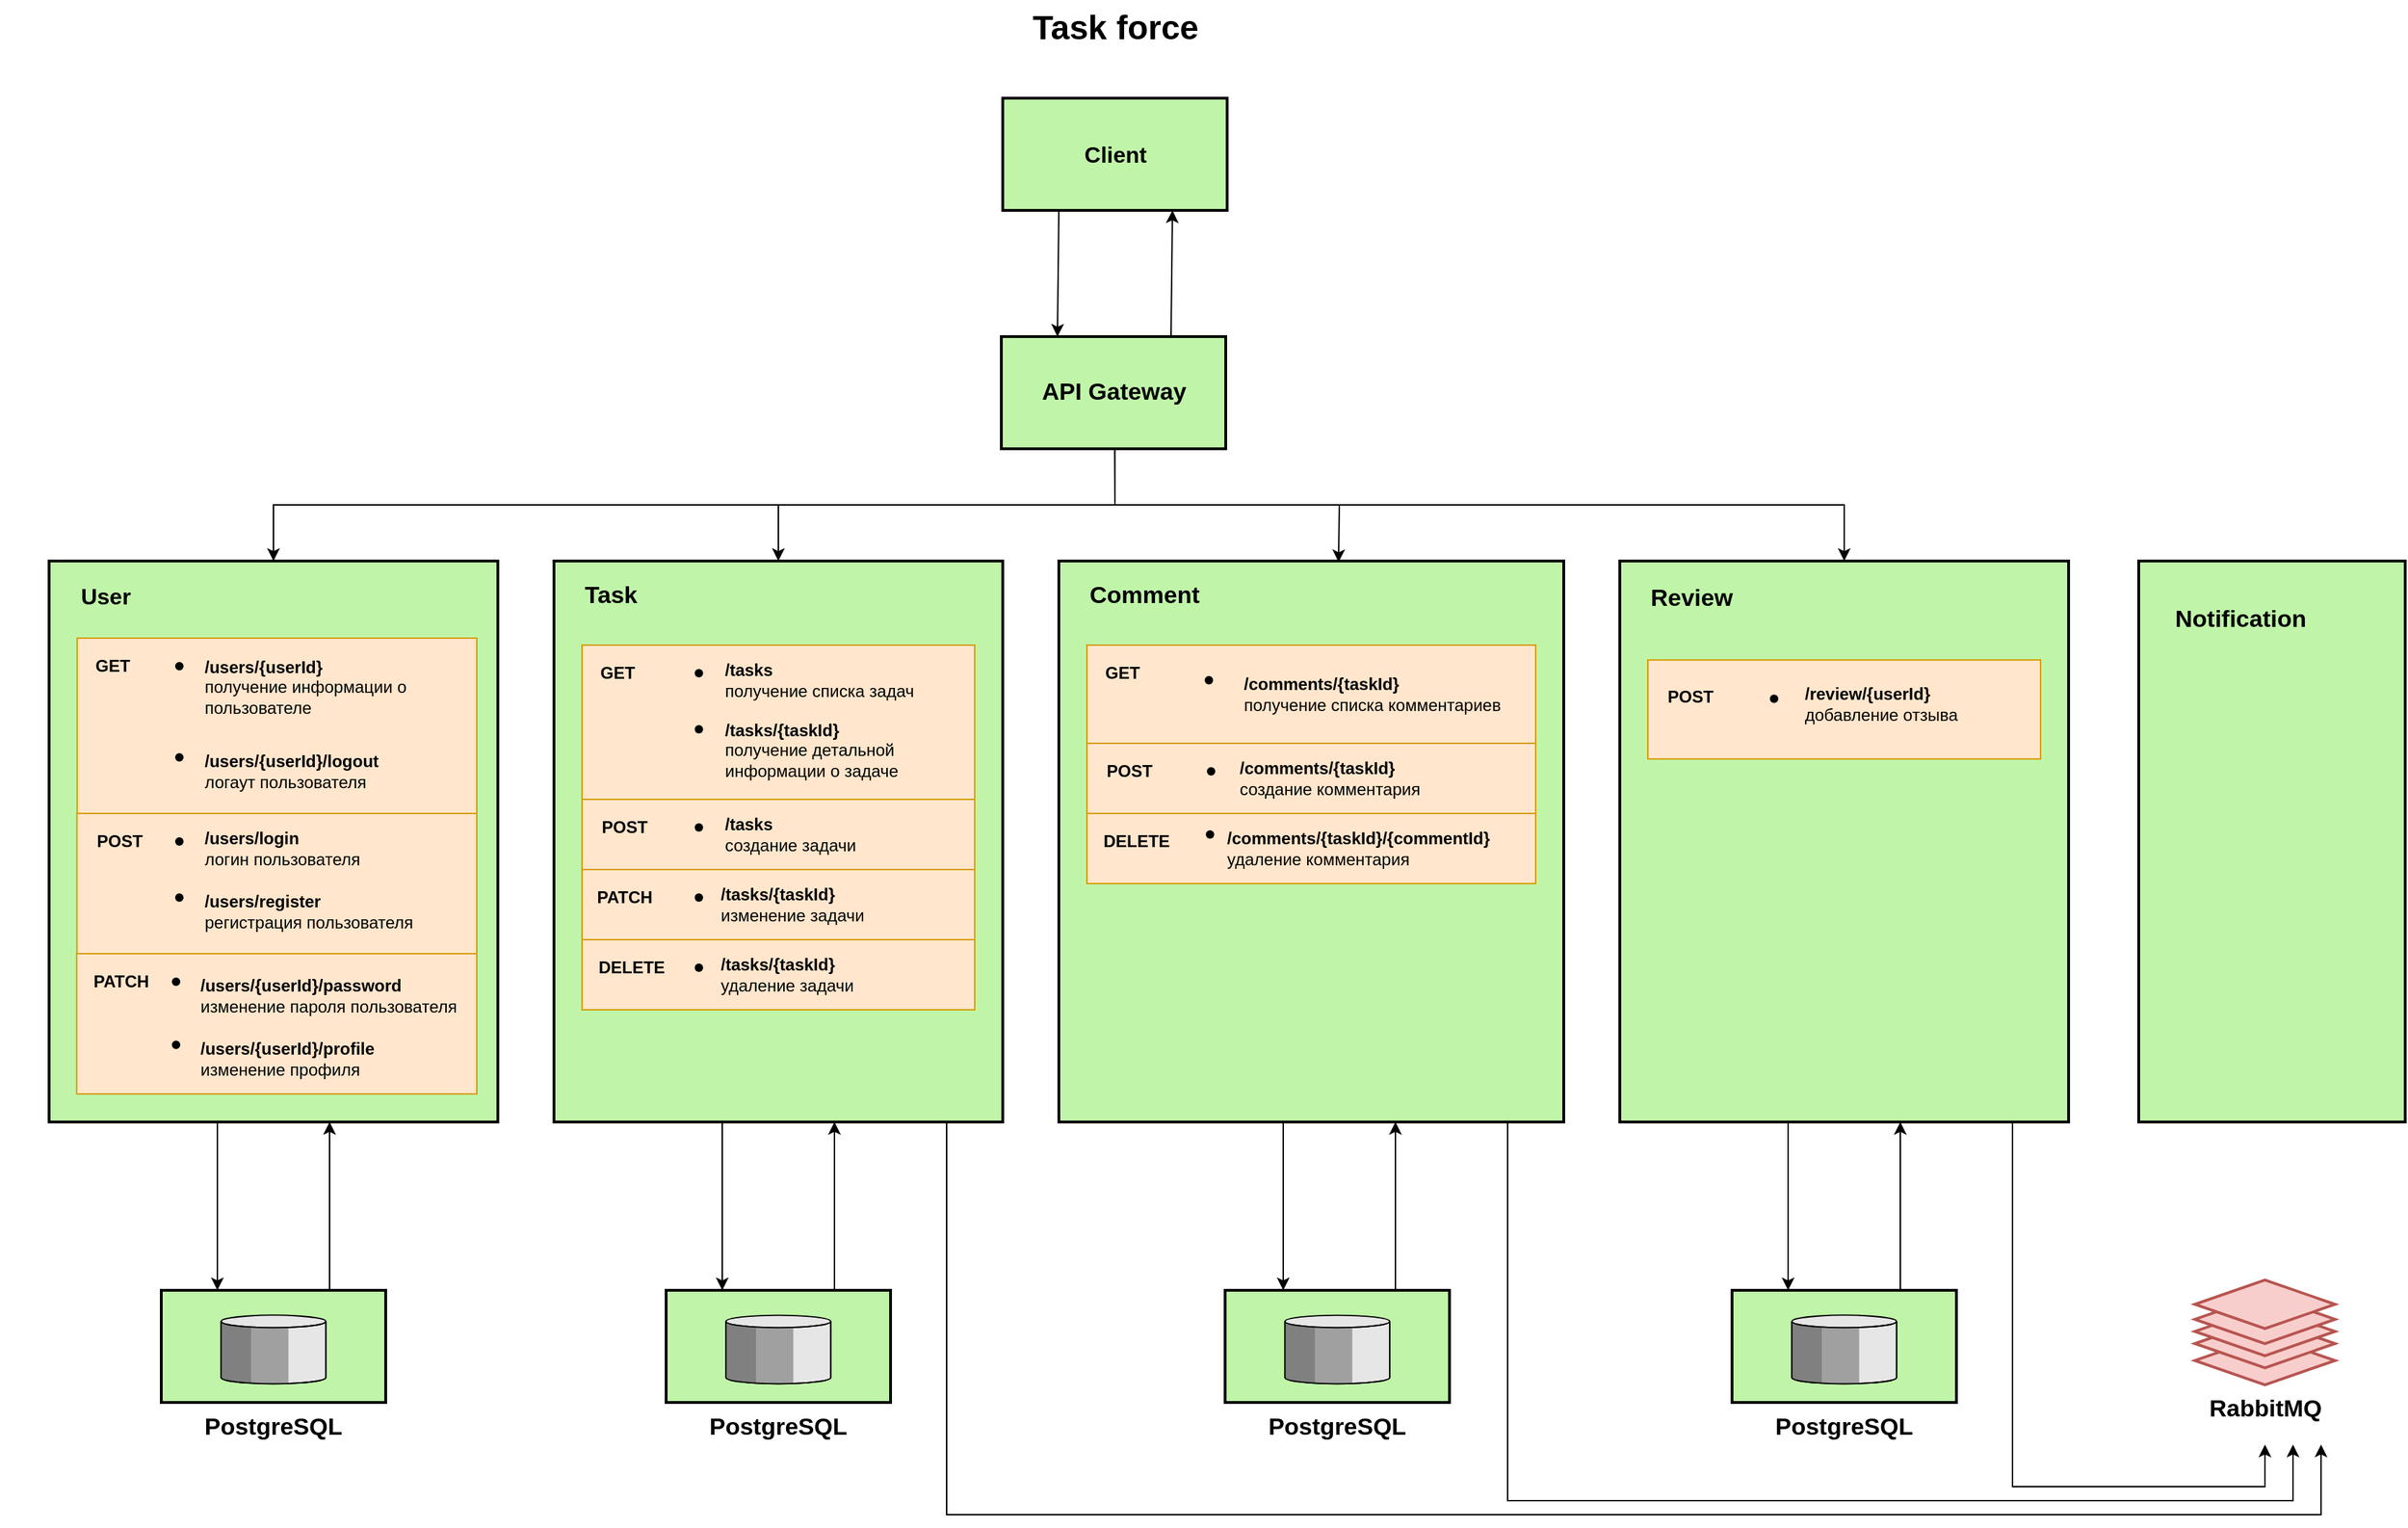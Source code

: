 <mxfile version="21.0.6" type="device"><diagram name="Page-1" id="74b105a0-9070-1c63-61bc-23e55f88626e"><mxGraphModel dx="2440" dy="1322" grid="1" gridSize="10" guides="1" tooltips="1" connect="1" arrows="1" fold="1" page="1" pageScale="1.5" pageWidth="1169" pageHeight="826" background="none" math="0" shadow="0"><root><mxCell id="0" style=";html=1;"/><mxCell id="1" style=";html=1;" parent="0"/><mxCell id="10b056a9c633e61c-15" value="PostgreSQL" style="strokeWidth=2;dashed=0;align=center;fontSize=17;verticalLabelPosition=bottom;verticalAlign=top;shape=mxgraph.eip.message_store;fillColor=#c0f5a9;fontStyle=1" parent="1" vertex="1"><mxGeometry x="120" y="960" width="160" height="80" as="geometry"/></mxCell><mxCell id="10b056a9c633e61c-30" value="Task force" style="text;strokeColor=none;fillColor=none;html=1;fontSize=24;fontStyle=1;verticalAlign=middle;align=center;" parent="1" vertex="1"><mxGeometry x="5" y="40" width="1590" height="40" as="geometry"/></mxCell><mxCell id="mkWLtosg0KvpGkdHC7VF-68" value="PostgreSQL" style="strokeWidth=2;dashed=0;align=center;fontSize=17;verticalLabelPosition=bottom;verticalAlign=top;shape=mxgraph.eip.message_store;fillColor=#c0f5a9;fontStyle=1" parent="1" vertex="1"><mxGeometry x="480" y="960" width="160" height="80" as="geometry"/></mxCell><mxCell id="NgM1DkIRtxGgJuV6kC7f-7" value="" style="group" parent="1" vertex="1" connectable="0"><mxGeometry x="720" y="110" width="160" height="80" as="geometry"/></mxCell><mxCell id="qQsVey0D8Tyg-_Dp7Qvx-10" value="" style="strokeWidth=2;dashed=0;align=center;fontSize=12;shape=rect;verticalLabelPosition=bottom;verticalAlign=top;fillColor=#c0f5a9" parent="NgM1DkIRtxGgJuV6kC7f-7" vertex="1"><mxGeometry width="160" height="80" as="geometry"/></mxCell><mxCell id="qQsVey0D8Tyg-_Dp7Qvx-11" value="&lt;b&gt;&lt;font style=&quot;font-size: 16px;&quot;&gt;Client&lt;/font&gt;&lt;/b&gt;" style="text;html=1;align=center;verticalAlign=middle;resizable=0;points=[];autosize=1;strokeColor=none;fillColor=none;strokeWidth=1;fontSize=14;" parent="NgM1DkIRtxGgJuV6kC7f-7" vertex="1"><mxGeometry x="45" y="25" width="70" height="30" as="geometry"/></mxCell><mxCell id="NgM1DkIRtxGgJuV6kC7f-8" value="" style="group" parent="1" vertex="1" connectable="0"><mxGeometry x="719" y="280" width="160" height="80" as="geometry"/></mxCell><mxCell id="10b056a9c633e61c-4" value="" style="strokeWidth=2;dashed=0;align=center;fontSize=12;shape=rect;verticalLabelPosition=bottom;verticalAlign=top;fillColor=#c0f5a9" parent="NgM1DkIRtxGgJuV6kC7f-8" vertex="1"><mxGeometry width="160" height="80" as="geometry"/></mxCell><mxCell id="qQsVey0D8Tyg-_Dp7Qvx-8" value="&lt;font style=&quot;font-size: 17px;&quot;&gt;&lt;b&gt;API Gateway&lt;/b&gt;&lt;/font&gt;" style="text;html=1;align=center;verticalAlign=middle;resizable=0;points=[];autosize=1;strokeColor=none;fillColor=none;strokeWidth=1;fontSize=14;" parent="NgM1DkIRtxGgJuV6kC7f-8" vertex="1"><mxGeometry x="15" y="25" width="130" height="30" as="geometry"/></mxCell><mxCell id="NgM1DkIRtxGgJuV6kC7f-79" value="" style="group" parent="1" vertex="1" connectable="0"><mxGeometry x="40" y="440" width="320" height="400" as="geometry"/></mxCell><mxCell id="qQsVey0D8Tyg-_Dp7Qvx-13" value="" style="strokeWidth=2;dashed=0;align=center;fontSize=12;shape=rect;verticalLabelPosition=bottom;verticalAlign=top;fillColor=#c0f5a9" parent="NgM1DkIRtxGgJuV6kC7f-79" vertex="1"><mxGeometry width="320" height="400" as="geometry"/></mxCell><mxCell id="NgM1DkIRtxGgJuV6kC7f-9" value="User" style="text;html=1;align=center;verticalAlign=middle;resizable=0;points=[];autosize=1;strokeColor=none;fillColor=none;fontSize=16;fontStyle=1" parent="NgM1DkIRtxGgJuV6kC7f-79" vertex="1"><mxGeometry x="10.002" y="10" width="60" height="30" as="geometry"/></mxCell><mxCell id="NgM1DkIRtxGgJuV6kC7f-89" value="" style="group" parent="NgM1DkIRtxGgJuV6kC7f-79" vertex="1" connectable="0"><mxGeometry x="19.999" y="55" width="285.001" height="125" as="geometry"/></mxCell><mxCell id="mkWLtosg0KvpGkdHC7VF-5" value="" style="rounded=0;whiteSpace=wrap;html=1;fillColor=#ffe6cc;strokeColor=#d79b00;" parent="NgM1DkIRtxGgJuV6kC7f-89" vertex="1"><mxGeometry x="0.001" width="285" height="125" as="geometry"/></mxCell><mxCell id="mkWLtosg0KvpGkdHC7VF-74" value="&lt;b&gt;/users/{userId}&lt;br&gt;&lt;/b&gt;получение информации о&lt;br&gt;пользователе" style="text;html=1;align=left;verticalAlign=middle;resizable=0;points=[];autosize=1;strokeColor=none;fillColor=none;" parent="NgM1DkIRtxGgJuV6kC7f-89" vertex="1"><mxGeometry x="89.061" y="5" width="170" height="60" as="geometry"/></mxCell><mxCell id="mkWLtosg0KvpGkdHC7VF-75" value="&lt;b&gt;/users/{userId}/logout&lt;/b&gt;&lt;br&gt;логаут пользователя" style="text;html=1;align=left;verticalAlign=middle;resizable=0;points=[];autosize=1;strokeColor=none;fillColor=none;" parent="NgM1DkIRtxGgJuV6kC7f-89" vertex="1"><mxGeometry x="89.061" y="75" width="150" height="40" as="geometry"/></mxCell><mxCell id="mkWLtosg0KvpGkdHC7VF-76" value="" style="shape=waypoint;sketch=0;fillStyle=solid;size=6;pointerEvents=1;points=[];fillColor=none;resizable=0;rotatable=0;perimeter=centerPerimeter;snapToPoint=1;" parent="NgM1DkIRtxGgJuV6kC7f-89" vertex="1"><mxGeometry x="62.879" y="75" width="20" height="20" as="geometry"/></mxCell><mxCell id="mkWLtosg0KvpGkdHC7VF-77" value="" style="shape=waypoint;sketch=0;fillStyle=solid;size=6;pointerEvents=1;points=[];fillColor=none;resizable=0;rotatable=0;perimeter=centerPerimeter;snapToPoint=1;" parent="NgM1DkIRtxGgJuV6kC7f-89" vertex="1"><mxGeometry x="62.879" y="10" width="20" height="20" as="geometry"/></mxCell><mxCell id="mkWLtosg0KvpGkdHC7VF-78" value="&lt;b&gt;GET&lt;/b&gt;" style="text;html=1;align=center;verticalAlign=middle;resizable=0;points=[];autosize=1;strokeColor=none;fillColor=none;" parent="NgM1DkIRtxGgJuV6kC7f-89" vertex="1"><mxGeometry y="5" width="50" height="30" as="geometry"/></mxCell><mxCell id="NgM1DkIRtxGgJuV6kC7f-91" value="" style="group" parent="NgM1DkIRtxGgJuV6kC7f-79" vertex="1" connectable="0"><mxGeometry x="19.68" y="280" width="285.32" height="100" as="geometry"/></mxCell><mxCell id="mkWLtosg0KvpGkdHC7VF-30" value="" style="rounded=0;whiteSpace=wrap;html=1;fillColor=#ffe6cc;strokeColor=#d79b00;movable=1;resizable=1;rotatable=1;deletable=1;editable=1;locked=0;connectable=1;" parent="NgM1DkIRtxGgJuV6kC7f-91" vertex="1"><mxGeometry width="285.32" height="100" as="geometry"/></mxCell><mxCell id="mkWLtosg0KvpGkdHC7VF-48" value="&lt;b&gt;/users/{userId}/password&lt;/b&gt;&lt;br&gt;изменение пароля пользователя" style="text;html=1;align=left;verticalAlign=middle;resizable=1;points=[];autosize=1;strokeColor=none;fillColor=none;movable=1;rotatable=1;deletable=1;editable=1;locked=0;connectable=1;" parent="NgM1DkIRtxGgJuV6kC7f-91" vertex="1"><mxGeometry x="86.137" y="10" width="189.183" height="40" as="geometry"/></mxCell><mxCell id="mkWLtosg0KvpGkdHC7VF-52" value="" style="shape=waypoint;sketch=0;fillStyle=solid;size=6;pointerEvents=1;points=[];fillColor=none;resizable=0;rotatable=0;perimeter=centerPerimeter;snapToPoint=1;" parent="NgM1DkIRtxGgJuV6kC7f-91" vertex="1"><mxGeometry x="60.858" y="10" width="20" height="20" as="geometry"/></mxCell><mxCell id="mkWLtosg0KvpGkdHC7VF-53" value="&lt;b&gt;PATCH&lt;/b&gt;" style="text;html=1;align=center;verticalAlign=middle;resizable=0;points=[];autosize=1;strokeColor=none;fillColor=none;" parent="NgM1DkIRtxGgJuV6kC7f-91" vertex="1"><mxGeometry x="0.86" y="5" width="60" height="30" as="geometry"/></mxCell><mxCell id="mkWLtosg0KvpGkdHC7VF-56" value="&lt;b&gt;/users/{userId}/profile&lt;/b&gt;&lt;br&gt;изменение профиля" style="text;html=1;align=left;verticalAlign=middle;resizable=1;points=[];autosize=1;strokeColor=none;fillColor=none;movable=1;rotatable=1;deletable=1;editable=1;locked=0;connectable=1;" parent="NgM1DkIRtxGgJuV6kC7f-91" vertex="1"><mxGeometry x="86.137" y="55" width="144.827" height="40" as="geometry"/></mxCell><mxCell id="mkWLtosg0KvpGkdHC7VF-57" value="" style="shape=waypoint;sketch=0;fillStyle=solid;size=6;pointerEvents=1;points=[];fillColor=none;resizable=0;rotatable=0;perimeter=centerPerimeter;snapToPoint=1;" parent="NgM1DkIRtxGgJuV6kC7f-91" vertex="1"><mxGeometry x="60.858" y="55" width="20" height="20" as="geometry"/></mxCell><mxCell id="NgM1DkIRtxGgJuV6kC7f-90" value="" style="group" parent="NgM1DkIRtxGgJuV6kC7f-79" vertex="1" connectable="0"><mxGeometry x="19.849" y="180" width="285.15" height="100" as="geometry"/></mxCell><mxCell id="NgM1DkIRtxGgJuV6kC7f-58" value="" style="rounded=0;whiteSpace=wrap;html=1;fillColor=#ffe6cc;strokeColor=#d79b00;movable=1;resizable=1;rotatable=1;deletable=1;editable=1;locked=0;connectable=1;" parent="NgM1DkIRtxGgJuV6kC7f-90" vertex="1"><mxGeometry width="285.15" height="100" as="geometry"/></mxCell><mxCell id="NgM1DkIRtxGgJuV6kC7f-59" value="&lt;b&gt;/users/login&lt;/b&gt;&lt;br&gt;логин пользователя" style="text;html=1;align=left;verticalAlign=middle;resizable=1;points=[];autosize=1;strokeColor=none;fillColor=none;movable=1;rotatable=1;deletable=1;editable=1;locked=0;connectable=1;" parent="NgM1DkIRtxGgJuV6kC7f-90" vertex="1"><mxGeometry x="89.211" y="5" width="130" height="40" as="geometry"/></mxCell><mxCell id="NgM1DkIRtxGgJuV6kC7f-60" value="" style="shape=waypoint;sketch=0;fillStyle=solid;size=6;pointerEvents=1;points=[];fillColor=none;resizable=0;rotatable=0;perimeter=centerPerimeter;snapToPoint=1;" parent="NgM1DkIRtxGgJuV6kC7f-90" vertex="1"><mxGeometry x="63.029" y="10" width="20" height="20" as="geometry"/></mxCell><mxCell id="NgM1DkIRtxGgJuV6kC7f-61" value="&lt;b&gt;POST&lt;/b&gt;" style="text;html=1;align=center;verticalAlign=middle;resizable=0;points=[];autosize=1;strokeColor=none;fillColor=none;" parent="NgM1DkIRtxGgJuV6kC7f-90" vertex="1"><mxGeometry y="5" width="60" height="30" as="geometry"/></mxCell><mxCell id="NgM1DkIRtxGgJuV6kC7f-62" value="&lt;b&gt;/users/register&lt;/b&gt;&lt;br&gt;регистрация пользователя" style="text;html=1;align=left;verticalAlign=middle;resizable=1;points=[];autosize=1;strokeColor=none;fillColor=none;movable=1;rotatable=1;deletable=1;editable=1;locked=0;connectable=1;" parent="NgM1DkIRtxGgJuV6kC7f-90" vertex="1"><mxGeometry x="89.211" y="50" width="170" height="40" as="geometry"/></mxCell><mxCell id="NgM1DkIRtxGgJuV6kC7f-63" value="" style="shape=waypoint;sketch=0;fillStyle=solid;size=6;pointerEvents=1;points=[];fillColor=none;resizable=0;rotatable=0;perimeter=centerPerimeter;snapToPoint=1;" parent="NgM1DkIRtxGgJuV6kC7f-90" vertex="1"><mxGeometry x="63.029" y="50" width="20" height="20" as="geometry"/></mxCell><mxCell id="NgM1DkIRtxGgJuV6kC7f-161" value="PostgreSQL" style="strokeWidth=2;dashed=0;align=center;fontSize=17;verticalLabelPosition=bottom;verticalAlign=top;shape=mxgraph.eip.message_store;fillColor=#c0f5a9;fontStyle=1" parent="1" vertex="1"><mxGeometry x="878.57" y="960" width="160" height="80" as="geometry"/></mxCell><mxCell id="NgM1DkIRtxGgJuV6kC7f-162" value="PostgreSQL" style="strokeWidth=2;dashed=0;align=center;fontSize=17;verticalLabelPosition=bottom;verticalAlign=top;shape=mxgraph.eip.message_store;fillColor=#c0f5a9;fontStyle=1" parent="1" vertex="1"><mxGeometry x="1240" y="960" width="160" height="80" as="geometry"/></mxCell><mxCell id="NgM1DkIRtxGgJuV6kC7f-163" value="" style="group" parent="1" vertex="1" connectable="0"><mxGeometry x="1530" y="440" width="190" height="400" as="geometry"/></mxCell><mxCell id="mkWLtosg0KvpGkdHC7VF-131" value="" style="strokeWidth=2;dashed=0;align=center;fontSize=12;shape=rect;verticalLabelPosition=bottom;verticalAlign=top;fillColor=#c0f5a9" parent="NgM1DkIRtxGgJuV6kC7f-163" vertex="1"><mxGeometry width="190" height="400" as="geometry"/></mxCell><mxCell id="mkWLtosg0KvpGkdHC7VF-132" value="&lt;b&gt;Notification&lt;/b&gt;" style="text;html=1;align=left;verticalAlign=middle;resizable=0;points=[];autosize=1;strokeColor=none;fillColor=none;strokeWidth=1;fontSize=17;" parent="NgM1DkIRtxGgJuV6kC7f-163" vertex="1"><mxGeometry x="23.753" y="26.667" width="120" height="30" as="geometry"/></mxCell><mxCell id="NgM1DkIRtxGgJuV6kC7f-194" value="" style="group" parent="NgM1DkIRtxGgJuV6kC7f-163" vertex="1" connectable="0"><mxGeometry x="40" y="530" width="100" height="90" as="geometry"/></mxCell><mxCell id="NgM1DkIRtxGgJuV6kC7f-178" value="" style="group;rotation=-180;fontSize=12;" parent="NgM1DkIRtxGgJuV6kC7f-194" vertex="1" connectable="0"><mxGeometry width="100" height="64.02" as="geometry"/></mxCell><mxCell id="NgM1DkIRtxGgJuV6kC7f-172" value="" style="strokeWidth=2;html=1;shape=mxgraph.flowchart.decision;whiteSpace=wrap;rotation=-180;fillColor=#f8cecc;strokeColor=#b85450;" parent="NgM1DkIRtxGgJuV6kC7f-178" vertex="1"><mxGeometry y="22.816" width="100" height="34.596" as="geometry"/></mxCell><mxCell id="NgM1DkIRtxGgJuV6kC7f-175" value="" style="strokeWidth=2;html=1;shape=mxgraph.flowchart.decision;whiteSpace=wrap;rotation=-180;fillColor=#f8cecc;strokeColor=#b85450;" parent="NgM1DkIRtxGgJuV6kC7f-178" vertex="1"><mxGeometry y="10.708" width="100" height="34.596" as="geometry"/></mxCell><mxCell id="NgM1DkIRtxGgJuV6kC7f-176" value="" style="strokeWidth=2;html=1;shape=mxgraph.flowchart.decision;whiteSpace=wrap;rotation=-180;fillColor=#f8cecc;strokeColor=#b85450;" parent="NgM1DkIRtxGgJuV6kC7f-178" vertex="1"><mxGeometry y="2.059" width="100" height="34.596" as="geometry"/></mxCell><mxCell id="NgM1DkIRtxGgJuV6kC7f-177" value="" style="strokeWidth=2;html=1;shape=mxgraph.flowchart.decision;whiteSpace=wrap;rotation=-180;fillColor=#f8cecc;strokeColor=#b85450;" parent="NgM1DkIRtxGgJuV6kC7f-178" vertex="1"><mxGeometry y="-6.59" width="100" height="34.596" as="geometry"/></mxCell><mxCell id="NgM1DkIRtxGgJuV6kC7f-179" value="" style="strokeWidth=2;html=1;shape=mxgraph.flowchart.decision;whiteSpace=wrap;rotation=-180;fillColor=#f8cecc;strokeColor=#b85450;" parent="NgM1DkIRtxGgJuV6kC7f-178" vertex="1"><mxGeometry y="-17.298" width="100" height="34.596" as="geometry"/></mxCell><mxCell id="NgM1DkIRtxGgJuV6kC7f-180" value="RabbitMQ" style="text;html=1;align=center;verticalAlign=middle;resizable=0;points=[];autosize=1;strokeColor=none;fillColor=none;fontSize=17;fontStyle=1" parent="NgM1DkIRtxGgJuV6kC7f-194" vertex="1"><mxGeometry y="60" width="100" height="30" as="geometry"/></mxCell><mxCell id="NgM1DkIRtxGgJuV6kC7f-164" value="" style="group" parent="1" vertex="1" connectable="0"><mxGeometry x="400" y="440" width="320" height="400" as="geometry"/></mxCell><mxCell id="mkWLtosg0KvpGkdHC7VF-69" value="" style="strokeWidth=2;dashed=0;align=center;fontSize=12;shape=rect;verticalLabelPosition=bottom;verticalAlign=top;fillColor=#c0f5a9" parent="NgM1DkIRtxGgJuV6kC7f-164" vertex="1"><mxGeometry width="320" height="400" as="geometry"/></mxCell><mxCell id="mkWLtosg0KvpGkdHC7VF-70" value="&lt;b&gt;Task&lt;/b&gt;" style="text;html=1;align=left;verticalAlign=middle;resizable=0;points=[];autosize=1;strokeColor=none;fillColor=none;strokeWidth=1;fontSize=17;" parent="NgM1DkIRtxGgJuV6kC7f-164" vertex="1"><mxGeometry x="20.006" y="10" width="60" height="30" as="geometry"/></mxCell><mxCell id="mkWLtosg0KvpGkdHC7VF-79" value="" style="rounded=0;whiteSpace=wrap;html=1;fillColor=#ffe6cc;strokeColor=#d79b00;" parent="NgM1DkIRtxGgJuV6kC7f-164" vertex="1"><mxGeometry x="20" y="60" width="280" height="110" as="geometry"/></mxCell><mxCell id="mkWLtosg0KvpGkdHC7VF-80" value="&lt;b&gt;/tasks&lt;br&gt;&lt;/b&gt;получение списка задач" style="text;html=1;align=left;verticalAlign=middle;resizable=0;points=[];autosize=1;strokeColor=none;fillColor=none;" parent="NgM1DkIRtxGgJuV6kC7f-164" vertex="1"><mxGeometry x="119.998" y="65" width="160" height="40" as="geometry"/></mxCell><mxCell id="mkWLtosg0KvpGkdHC7VF-81" value="&lt;b&gt;/tasks/{taskId}&lt;/b&gt;&lt;br&gt;получение детальной&lt;br&gt;информации о задаче" style="text;html=1;align=left;verticalAlign=middle;resizable=0;points=[];autosize=1;strokeColor=none;fillColor=none;" parent="NgM1DkIRtxGgJuV6kC7f-164" vertex="1"><mxGeometry x="119.998" y="105" width="150" height="60" as="geometry"/></mxCell><mxCell id="mkWLtosg0KvpGkdHC7VF-82" value="" style="shape=waypoint;sketch=0;fillStyle=solid;size=6;pointerEvents=1;points=[];fillColor=none;resizable=0;rotatable=0;perimeter=centerPerimeter;snapToPoint=1;" parent="NgM1DkIRtxGgJuV6kC7f-164" vertex="1"><mxGeometry x="93.333" y="110" width="20" height="20" as="geometry"/></mxCell><mxCell id="mkWLtosg0KvpGkdHC7VF-83" value="" style="shape=waypoint;sketch=0;fillStyle=solid;size=6;pointerEvents=1;points=[];fillColor=none;resizable=0;rotatable=0;perimeter=centerPerimeter;snapToPoint=1;" parent="NgM1DkIRtxGgJuV6kC7f-164" vertex="1"><mxGeometry x="93.333" y="70" width="20" height="20" as="geometry"/></mxCell><mxCell id="mkWLtosg0KvpGkdHC7VF-84" value="&lt;b&gt;GET&lt;/b&gt;" style="text;html=1;align=center;verticalAlign=middle;resizable=0;points=[];autosize=1;strokeColor=none;fillColor=none;" parent="NgM1DkIRtxGgJuV6kC7f-164" vertex="1"><mxGeometry x="20.004" y="65" width="50" height="30" as="geometry"/></mxCell><mxCell id="NgM1DkIRtxGgJuV6kC7f-95" value="" style="group" parent="NgM1DkIRtxGgJuV6kC7f-164" vertex="1" connectable="0"><mxGeometry x="20" y="220" width="280" height="50" as="geometry"/></mxCell><mxCell id="NgM1DkIRtxGgJuV6kC7f-97" value="" style="group" parent="NgM1DkIRtxGgJuV6kC7f-95" vertex="1" connectable="0"><mxGeometry width="280" height="50" as="geometry"/></mxCell><mxCell id="mkWLtosg0KvpGkdHC7VF-91" value="" style="rounded=0;whiteSpace=wrap;html=1;fillColor=#ffe6cc;strokeColor=#d79b00;" parent="NgM1DkIRtxGgJuV6kC7f-97" vertex="1"><mxGeometry width="280" height="50" as="geometry"/></mxCell><mxCell id="NgM1DkIRtxGgJuV6kC7f-82" value="&lt;b&gt;/tasks/{taskId}&lt;/b&gt;&lt;br&gt;изменение задачи" style="text;html=1;align=left;verticalAlign=middle;resizable=0;points=[];autosize=1;strokeColor=none;fillColor=none;" parent="NgM1DkIRtxGgJuV6kC7f-97" vertex="1"><mxGeometry x="96.773" y="5" width="130" height="40" as="geometry"/></mxCell><mxCell id="NgM1DkIRtxGgJuV6kC7f-83" value="" style="shape=waypoint;sketch=0;fillStyle=solid;size=6;pointerEvents=1;points=[];fillColor=none;resizable=0;rotatable=0;perimeter=centerPerimeter;snapToPoint=1;" parent="NgM1DkIRtxGgJuV6kC7f-97" vertex="1"><mxGeometry x="73.333" y="10" width="20" height="20" as="geometry"/></mxCell><mxCell id="NgM1DkIRtxGgJuV6kC7f-84" value="&lt;b&gt;PATCH&lt;/b&gt;" style="text;html=1;align=center;verticalAlign=middle;resizable=0;points=[];autosize=1;strokeColor=none;fillColor=none;" parent="NgM1DkIRtxGgJuV6kC7f-97" vertex="1"><mxGeometry y="5" width="60" height="30" as="geometry"/></mxCell><mxCell id="NgM1DkIRtxGgJuV6kC7f-96" value="" style="group" parent="NgM1DkIRtxGgJuV6kC7f-164" vertex="1" connectable="0"><mxGeometry x="20.006" y="270" width="280.004" height="50" as="geometry"/></mxCell><mxCell id="mkWLtosg0KvpGkdHC7VF-103" value="" style="rounded=0;whiteSpace=wrap;html=1;fillColor=#ffe6cc;strokeColor=#d79b00;" parent="NgM1DkIRtxGgJuV6kC7f-96" vertex="1"><mxGeometry x="0.004" width="280" height="50" as="geometry"/></mxCell><mxCell id="mkWLtosg0KvpGkdHC7VF-104" value="&lt;b&gt;/tasks/{taskId}&lt;/b&gt;&lt;br&gt;удаление задачи" style="text;html=1;align=left;verticalAlign=middle;resizable=0;points=[];autosize=1;strokeColor=none;fillColor=none;" parent="NgM1DkIRtxGgJuV6kC7f-96" vertex="1"><mxGeometry x="96.778" y="5" width="120" height="40" as="geometry"/></mxCell><mxCell id="mkWLtosg0KvpGkdHC7VF-105" value="" style="shape=waypoint;sketch=0;fillStyle=solid;size=6;pointerEvents=1;points=[];fillColor=none;resizable=0;rotatable=0;perimeter=centerPerimeter;snapToPoint=1;" parent="NgM1DkIRtxGgJuV6kC7f-96" vertex="1"><mxGeometry x="73.338" y="10" width="20" height="20" as="geometry"/></mxCell><mxCell id="mkWLtosg0KvpGkdHC7VF-106" value="&lt;b&gt;DELETE&lt;/b&gt;" style="text;html=1;align=center;verticalAlign=middle;resizable=0;points=[];autosize=1;strokeColor=none;fillColor=none;" parent="NgM1DkIRtxGgJuV6kC7f-96" vertex="1"><mxGeometry y="5" width="70" height="30" as="geometry"/></mxCell><mxCell id="mkWLtosg0KvpGkdHC7VF-85" value="" style="rounded=0;whiteSpace=wrap;html=1;fillColor=#ffe6cc;strokeColor=#d79b00;" parent="NgM1DkIRtxGgJuV6kC7f-164" vertex="1"><mxGeometry x="20" y="170" width="280" height="50" as="geometry"/></mxCell><mxCell id="mkWLtosg0KvpGkdHC7VF-86" value="&lt;b&gt;/tasks&lt;br&gt;&lt;/b&gt;создание задачи" style="text;html=1;align=left;verticalAlign=middle;resizable=0;points=[];autosize=1;strokeColor=none;fillColor=none;" parent="NgM1DkIRtxGgJuV6kC7f-164" vertex="1"><mxGeometry x="119.998" y="175" width="120" height="40" as="geometry"/></mxCell><mxCell id="mkWLtosg0KvpGkdHC7VF-89" value="" style="shape=waypoint;sketch=0;fillStyle=solid;size=6;pointerEvents=1;points=[];fillColor=none;resizable=0;rotatable=0;perimeter=centerPerimeter;snapToPoint=1;" parent="NgM1DkIRtxGgJuV6kC7f-164" vertex="1"><mxGeometry x="93.333" y="180" width="20" height="20" as="geometry"/></mxCell><mxCell id="mkWLtosg0KvpGkdHC7VF-90" value="&lt;b&gt;POST&lt;/b&gt;" style="text;html=1;align=center;verticalAlign=middle;resizable=0;points=[];autosize=1;strokeColor=none;fillColor=none;" parent="NgM1DkIRtxGgJuV6kC7f-164" vertex="1"><mxGeometry x="20" y="175" width="60" height="30" as="geometry"/></mxCell><mxCell id="NgM1DkIRtxGgJuV6kC7f-168" value="" style="group" parent="1" vertex="1" connectable="0"><mxGeometry x="760" y="440" width="360" height="400" as="geometry"/></mxCell><mxCell id="NgM1DkIRtxGgJuV6kC7f-100" value="" style="strokeWidth=2;dashed=0;align=center;fontSize=12;shape=rect;verticalLabelPosition=bottom;verticalAlign=top;fillColor=#c0f5a9" parent="NgM1DkIRtxGgJuV6kC7f-168" vertex="1"><mxGeometry width="360" height="400" as="geometry"/></mxCell><mxCell id="NgM1DkIRtxGgJuV6kC7f-101" value="&lt;b&gt;Comment&lt;/b&gt;" style="text;html=1;align=left;verticalAlign=middle;resizable=0;points=[];autosize=1;strokeColor=none;fillColor=none;strokeWidth=1;fontSize=17;" parent="NgM1DkIRtxGgJuV6kC7f-168" vertex="1"><mxGeometry x="20.006" y="10" width="100" height="30" as="geometry"/></mxCell><mxCell id="NgM1DkIRtxGgJuV6kC7f-165" value="" style="group" parent="NgM1DkIRtxGgJuV6kC7f-168" vertex="1" connectable="0"><mxGeometry x="20" y="60" width="320" height="70" as="geometry"/></mxCell><mxCell id="NgM1DkIRtxGgJuV6kC7f-102" value="" style="rounded=0;whiteSpace=wrap;html=1;fillColor=#ffe6cc;strokeColor=#d79b00;" parent="NgM1DkIRtxGgJuV6kC7f-165" vertex="1"><mxGeometry width="320" height="70" as="geometry"/></mxCell><mxCell id="NgM1DkIRtxGgJuV6kC7f-103" value="&lt;b style=&quot;border-color: var(--border-color);&quot;&gt;/comments/{taskId}&lt;br style=&quot;border-color: var(--border-color);&quot;&gt;&lt;/b&gt;получение списка комментариев" style="text;html=1;align=left;verticalAlign=middle;resizable=0;points=[];autosize=1;strokeColor=none;fillColor=none;" parent="NgM1DkIRtxGgJuV6kC7f-165" vertex="1"><mxGeometry x="109.998" y="15" width="210" height="40" as="geometry"/></mxCell><mxCell id="NgM1DkIRtxGgJuV6kC7f-106" value="" style="shape=waypoint;sketch=0;fillStyle=solid;size=6;pointerEvents=1;points=[];fillColor=none;resizable=0;rotatable=0;perimeter=centerPerimeter;snapToPoint=1;" parent="NgM1DkIRtxGgJuV6kC7f-165" vertex="1"><mxGeometry x="77.003" y="15" width="20" height="20" as="geometry"/></mxCell><mxCell id="NgM1DkIRtxGgJuV6kC7f-107" value="&lt;b&gt;GET&lt;/b&gt;" style="text;html=1;align=center;verticalAlign=middle;resizable=0;points=[];autosize=1;strokeColor=none;fillColor=none;" parent="NgM1DkIRtxGgJuV6kC7f-165" vertex="1"><mxGeometry x="0.004" y="5" width="50" height="30" as="geometry"/></mxCell><mxCell id="NgM1DkIRtxGgJuV6kC7f-166" value="" style="group" parent="NgM1DkIRtxGgJuV6kC7f-168" vertex="1" connectable="0"><mxGeometry x="20" y="130" width="320" height="50" as="geometry"/></mxCell><mxCell id="NgM1DkIRtxGgJuV6kC7f-119" value="" style="rounded=0;whiteSpace=wrap;html=1;fillColor=#ffe6cc;strokeColor=#d79b00;" parent="NgM1DkIRtxGgJuV6kC7f-166" vertex="1"><mxGeometry width="320" height="50" as="geometry"/></mxCell><mxCell id="NgM1DkIRtxGgJuV6kC7f-120" value="&lt;b style=&quot;border-color: var(--border-color);&quot;&gt;/comments/{taskId}&lt;br style=&quot;border-color: var(--border-color);&quot;&gt;&lt;/b&gt;создание комментария" style="text;html=1;align=left;verticalAlign=middle;resizable=0;points=[];autosize=1;strokeColor=none;fillColor=none;" parent="NgM1DkIRtxGgJuV6kC7f-166" vertex="1"><mxGeometry x="107.14" y="5" width="150" height="40" as="geometry"/></mxCell><mxCell id="NgM1DkIRtxGgJuV6kC7f-121" value="" style="shape=waypoint;sketch=0;fillStyle=solid;size=6;pointerEvents=1;points=[];fillColor=none;resizable=0;rotatable=0;perimeter=centerPerimeter;snapToPoint=1;" parent="NgM1DkIRtxGgJuV6kC7f-166" vertex="1"><mxGeometry x="78.571" y="10" width="20" height="20" as="geometry"/></mxCell><mxCell id="NgM1DkIRtxGgJuV6kC7f-122" value="&lt;b&gt;POST&lt;/b&gt;" style="text;html=1;align=center;verticalAlign=middle;resizable=0;points=[];autosize=1;strokeColor=none;fillColor=none;" parent="NgM1DkIRtxGgJuV6kC7f-166" vertex="1"><mxGeometry y="5" width="60" height="30" as="geometry"/></mxCell><mxCell id="NgM1DkIRtxGgJuV6kC7f-167" value="" style="group" parent="NgM1DkIRtxGgJuV6kC7f-168" vertex="1" connectable="0"><mxGeometry x="20" y="180" width="320" height="50" as="geometry"/></mxCell><mxCell id="NgM1DkIRtxGgJuV6kC7f-115" value="" style="rounded=0;whiteSpace=wrap;html=1;fillColor=#ffe6cc;strokeColor=#d79b00;" parent="NgM1DkIRtxGgJuV6kC7f-167" vertex="1"><mxGeometry width="320" height="50" as="geometry"/></mxCell><mxCell id="NgM1DkIRtxGgJuV6kC7f-116" value="&lt;b style=&quot;border-color: var(--border-color);&quot;&gt;/comments/{taskId}/{commentId}&lt;br style=&quot;border-color: var(--border-color);&quot;&gt;&lt;/b&gt;удаление комментария" style="text;html=1;align=left;verticalAlign=middle;resizable=0;points=[];autosize=1;strokeColor=none;fillColor=none;" parent="NgM1DkIRtxGgJuV6kC7f-167" vertex="1"><mxGeometry x="97.794" y="5" width="210" height="40" as="geometry"/></mxCell><mxCell id="NgM1DkIRtxGgJuV6kC7f-117" value="" style="shape=waypoint;sketch=0;fillStyle=solid;size=6;pointerEvents=1;points=[];fillColor=none;resizable=0;rotatable=0;perimeter=centerPerimeter;snapToPoint=1;" parent="NgM1DkIRtxGgJuV6kC7f-167" vertex="1"><mxGeometry x="77.798" y="5" width="20" height="20" as="geometry"/></mxCell><mxCell id="NgM1DkIRtxGgJuV6kC7f-118" value="&lt;b&gt;DELETE&lt;/b&gt;" style="text;html=1;align=center;verticalAlign=middle;resizable=0;points=[];autosize=1;strokeColor=none;fillColor=none;" parent="NgM1DkIRtxGgJuV6kC7f-167" vertex="1"><mxGeometry y="5" width="70" height="30" as="geometry"/></mxCell><mxCell id="NgM1DkIRtxGgJuV6kC7f-160" value="" style="group" parent="1" vertex="1" connectable="0"><mxGeometry x="1160" y="440" width="320" height="400" as="geometry"/></mxCell><mxCell id="NgM1DkIRtxGgJuV6kC7f-169" value="" style="group" parent="NgM1DkIRtxGgJuV6kC7f-160" vertex="1" connectable="0"><mxGeometry width="320" height="400" as="geometry"/></mxCell><mxCell id="NgM1DkIRtxGgJuV6kC7f-133" value="" style="strokeWidth=2;dashed=0;align=center;fontSize=12;shape=rect;verticalLabelPosition=bottom;verticalAlign=top;fillColor=#c0f5a9" parent="NgM1DkIRtxGgJuV6kC7f-169" vertex="1"><mxGeometry width="320" height="400" as="geometry"/></mxCell><mxCell id="NgM1DkIRtxGgJuV6kC7f-134" value="&lt;b&gt;Review&lt;/b&gt;" style="text;html=1;align=left;verticalAlign=middle;resizable=0;points=[];autosize=1;strokeColor=none;fillColor=none;strokeWidth=1;fontSize=17;" parent="NgM1DkIRtxGgJuV6kC7f-169" vertex="1"><mxGeometry x="20.006" y="11.765" width="80" height="30" as="geometry"/></mxCell><mxCell id="NgM1DkIRtxGgJuV6kC7f-159" value="" style="group" parent="NgM1DkIRtxGgJuV6kC7f-169" vertex="1" connectable="0"><mxGeometry x="20" y="70.588" width="280" height="70.588" as="geometry"/></mxCell><mxCell id="NgM1DkIRtxGgJuV6kC7f-152" value="" style="rounded=0;whiteSpace=wrap;html=1;fillColor=#ffe6cc;strokeColor=#d79b00;" parent="NgM1DkIRtxGgJuV6kC7f-159" vertex="1"><mxGeometry width="280" height="70.588" as="geometry"/></mxCell><mxCell id="NgM1DkIRtxGgJuV6kC7f-153" value="&lt;b style=&quot;border-color: var(--border-color);&quot;&gt;/review/{userId}&lt;/b&gt;&lt;br style=&quot;border-color: var(--border-color);&quot;&gt;добавление отзыва" style="text;html=1;align=left;verticalAlign=middle;resizable=0;points=[];autosize=1;strokeColor=none;fillColor=none;" parent="NgM1DkIRtxGgJuV6kC7f-159" vertex="1"><mxGeometry x="109.998" y="11.765" width="130" height="40" as="geometry"/></mxCell><mxCell id="NgM1DkIRtxGgJuV6kC7f-154" value="" style="shape=waypoint;sketch=0;fillStyle=solid;size=6;pointerEvents=1;points=[];fillColor=none;resizable=0;rotatable=0;perimeter=centerPerimeter;snapToPoint=1;" parent="NgM1DkIRtxGgJuV6kC7f-159" vertex="1"><mxGeometry x="79.993" y="17.647" width="20" height="20" as="geometry"/></mxCell><mxCell id="NgM1DkIRtxGgJuV6kC7f-156" value="&lt;b&gt;POST&lt;/b&gt;" style="text;html=1;align=center;verticalAlign=middle;resizable=0;points=[];autosize=1;strokeColor=none;fillColor=none;" parent="NgM1DkIRtxGgJuV6kC7f-159" vertex="1"><mxGeometry x="0.01" y="11.765" width="60" height="30" as="geometry"/></mxCell><mxCell id="NgM1DkIRtxGgJuV6kC7f-185" value="" style="endArrow=classic;html=1;rounded=0;entryX=0.25;entryY=0;entryDx=0;entryDy=0;entryPerimeter=0;" parent="1" target="10b056a9c633e61c-15" edge="1"><mxGeometry width="50" height="50" relative="1" as="geometry"><mxPoint x="160" y="840" as="sourcePoint"/><mxPoint x="160" y="890" as="targetPoint"/></mxGeometry></mxCell><mxCell id="NgM1DkIRtxGgJuV6kC7f-186" value="" style="endArrow=classic;html=1;rounded=0;entryX=0.25;entryY=0;entryDx=0;entryDy=0;entryPerimeter=0;" parent="1" edge="1"><mxGeometry width="50" height="50" relative="1" as="geometry"><mxPoint x="240" y="960" as="sourcePoint"/><mxPoint x="240" y="840" as="targetPoint"/></mxGeometry></mxCell><mxCell id="NgM1DkIRtxGgJuV6kC7f-187" value="" style="endArrow=classic;html=1;rounded=0;entryX=0.25;entryY=0;entryDx=0;entryDy=0;entryPerimeter=0;" parent="1" edge="1"><mxGeometry width="50" height="50" relative="1" as="geometry"><mxPoint x="520" y="840" as="sourcePoint"/><mxPoint x="520" y="960" as="targetPoint"/></mxGeometry></mxCell><mxCell id="NgM1DkIRtxGgJuV6kC7f-188" value="" style="endArrow=classic;html=1;rounded=0;entryX=0.25;entryY=0;entryDx=0;entryDy=0;entryPerimeter=0;" parent="1" edge="1"><mxGeometry width="50" height="50" relative="1" as="geometry"><mxPoint x="600" y="960" as="sourcePoint"/><mxPoint x="600" y="840" as="targetPoint"/></mxGeometry></mxCell><mxCell id="NgM1DkIRtxGgJuV6kC7f-189" value="" style="endArrow=classic;html=1;rounded=0;entryX=0.25;entryY=0;entryDx=0;entryDy=0;entryPerimeter=0;" parent="1" edge="1"><mxGeometry width="50" height="50" relative="1" as="geometry"><mxPoint x="1280" y="840" as="sourcePoint"/><mxPoint x="1280" y="960" as="targetPoint"/></mxGeometry></mxCell><mxCell id="NgM1DkIRtxGgJuV6kC7f-190" value="" style="endArrow=classic;html=1;rounded=0;entryX=0.25;entryY=0;entryDx=0;entryDy=0;entryPerimeter=0;" parent="1" edge="1"><mxGeometry width="50" height="50" relative="1" as="geometry"><mxPoint x="920" y="840" as="sourcePoint"/><mxPoint x="920" y="960" as="targetPoint"/></mxGeometry></mxCell><mxCell id="NgM1DkIRtxGgJuV6kC7f-191" value="" style="endArrow=classic;html=1;rounded=0;entryX=0.25;entryY=0;entryDx=0;entryDy=0;entryPerimeter=0;" parent="1" edge="1"><mxGeometry width="50" height="50" relative="1" as="geometry"><mxPoint x="1360" y="960" as="sourcePoint"/><mxPoint x="1360" y="840" as="targetPoint"/></mxGeometry></mxCell><mxCell id="NgM1DkIRtxGgJuV6kC7f-192" value="" style="endArrow=classic;html=1;rounded=0;entryX=0.25;entryY=0;entryDx=0;entryDy=0;entryPerimeter=0;" parent="1" edge="1"><mxGeometry width="50" height="50" relative="1" as="geometry"><mxPoint x="1000" y="960" as="sourcePoint"/><mxPoint x="1000" y="840" as="targetPoint"/></mxGeometry></mxCell><mxCell id="NgM1DkIRtxGgJuV6kC7f-193" value="" style="endArrow=classic;html=1;rounded=0;" parent="1" edge="1"><mxGeometry width="50" height="50" relative="1" as="geometry"><mxPoint x="680" y="840" as="sourcePoint"/><mxPoint x="1660" y="1070" as="targetPoint"/><Array as="points"><mxPoint x="680" y="1120"/><mxPoint x="1660" y="1120"/></Array></mxGeometry></mxCell><mxCell id="NgM1DkIRtxGgJuV6kC7f-196" value="" style="endArrow=classic;html=1;rounded=0;" parent="1" edge="1"><mxGeometry width="50" height="50" relative="1" as="geometry"><mxPoint x="1080" y="840" as="sourcePoint"/><mxPoint x="1640" y="1070" as="targetPoint"/><Array as="points"><mxPoint x="1080" y="1110"/><mxPoint x="1360" y="1110"/><mxPoint x="1640" y="1110"/></Array></mxGeometry></mxCell><mxCell id="NgM1DkIRtxGgJuV6kC7f-197" value="" style="endArrow=classic;html=1;rounded=0;" parent="1" edge="1"><mxGeometry width="50" height="50" relative="1" as="geometry"><mxPoint x="1440" y="840" as="sourcePoint"/><mxPoint x="1620" y="1070" as="targetPoint"/><Array as="points"><mxPoint x="1440" y="1100"/><mxPoint x="1620" y="1100"/></Array></mxGeometry></mxCell><mxCell id="NgM1DkIRtxGgJuV6kC7f-198" value="" style="endArrow=classic;html=1;rounded=0;entryX=0.25;entryY=0;entryDx=0;entryDy=0;" parent="1" target="10b056a9c633e61c-4" edge="1"><mxGeometry width="50" height="50" relative="1" as="geometry"><mxPoint x="760" y="190" as="sourcePoint"/><mxPoint x="760" y="310" as="targetPoint"/></mxGeometry></mxCell><mxCell id="NgM1DkIRtxGgJuV6kC7f-199" value="" style="endArrow=classic;html=1;rounded=0;entryX=0.25;entryY=0;entryDx=0;entryDy=0;" parent="1" edge="1"><mxGeometry width="50" height="50" relative="1" as="geometry"><mxPoint x="840" y="280" as="sourcePoint"/><mxPoint x="841" y="190" as="targetPoint"/></mxGeometry></mxCell><mxCell id="NgM1DkIRtxGgJuV6kC7f-200" value="" style="endArrow=classic;html=1;rounded=0;entryX=0.5;entryY=0;entryDx=0;entryDy=0;exitX=0.505;exitY=1.014;exitDx=0;exitDy=0;exitPerimeter=0;" parent="1" source="10b056a9c633e61c-4" target="qQsVey0D8Tyg-_Dp7Qvx-13" edge="1"><mxGeometry width="50" height="50" relative="1" as="geometry"><mxPoint x="740" y="360" as="sourcePoint"/><mxPoint x="199.394" y="400" as="targetPoint"/><Array as="points"><mxPoint x="800" y="400"/><mxPoint x="200" y="400"/></Array></mxGeometry></mxCell><mxCell id="NgM1DkIRtxGgJuV6kC7f-202" value="" style="endArrow=classic;html=1;rounded=0;" parent="1" target="mkWLtosg0KvpGkdHC7VF-69" edge="1"><mxGeometry width="50" height="50" relative="1" as="geometry"><mxPoint x="800" y="360" as="sourcePoint"/><mxPoint x="220" y="440" as="targetPoint"/><Array as="points"><mxPoint x="800" y="380"/><mxPoint x="800" y="400"/><mxPoint x="560" y="400"/></Array></mxGeometry></mxCell><mxCell id="NgM1DkIRtxGgJuV6kC7f-203" value="" style="endArrow=classic;html=1;rounded=0;entryX=0.554;entryY=0.002;entryDx=0;entryDy=0;entryPerimeter=0;" parent="1" target="NgM1DkIRtxGgJuV6kC7f-100" edge="1"><mxGeometry width="50" height="50" relative="1" as="geometry"><mxPoint x="800" y="360" as="sourcePoint"/><mxPoint x="600" y="440" as="targetPoint"/><Array as="points"><mxPoint x="800" y="400"/><mxPoint x="960" y="400"/></Array></mxGeometry></mxCell><mxCell id="NgM1DkIRtxGgJuV6kC7f-204" value="" style="endArrow=classic;html=1;rounded=0;" parent="1" edge="1"><mxGeometry width="50" height="50" relative="1" as="geometry"><mxPoint x="800" y="360" as="sourcePoint"/><mxPoint x="1320" y="440" as="targetPoint"/><Array as="points"><mxPoint x="800" y="400"/><mxPoint x="1320" y="400"/></Array></mxGeometry></mxCell></root></mxGraphModel></diagram></mxfile>